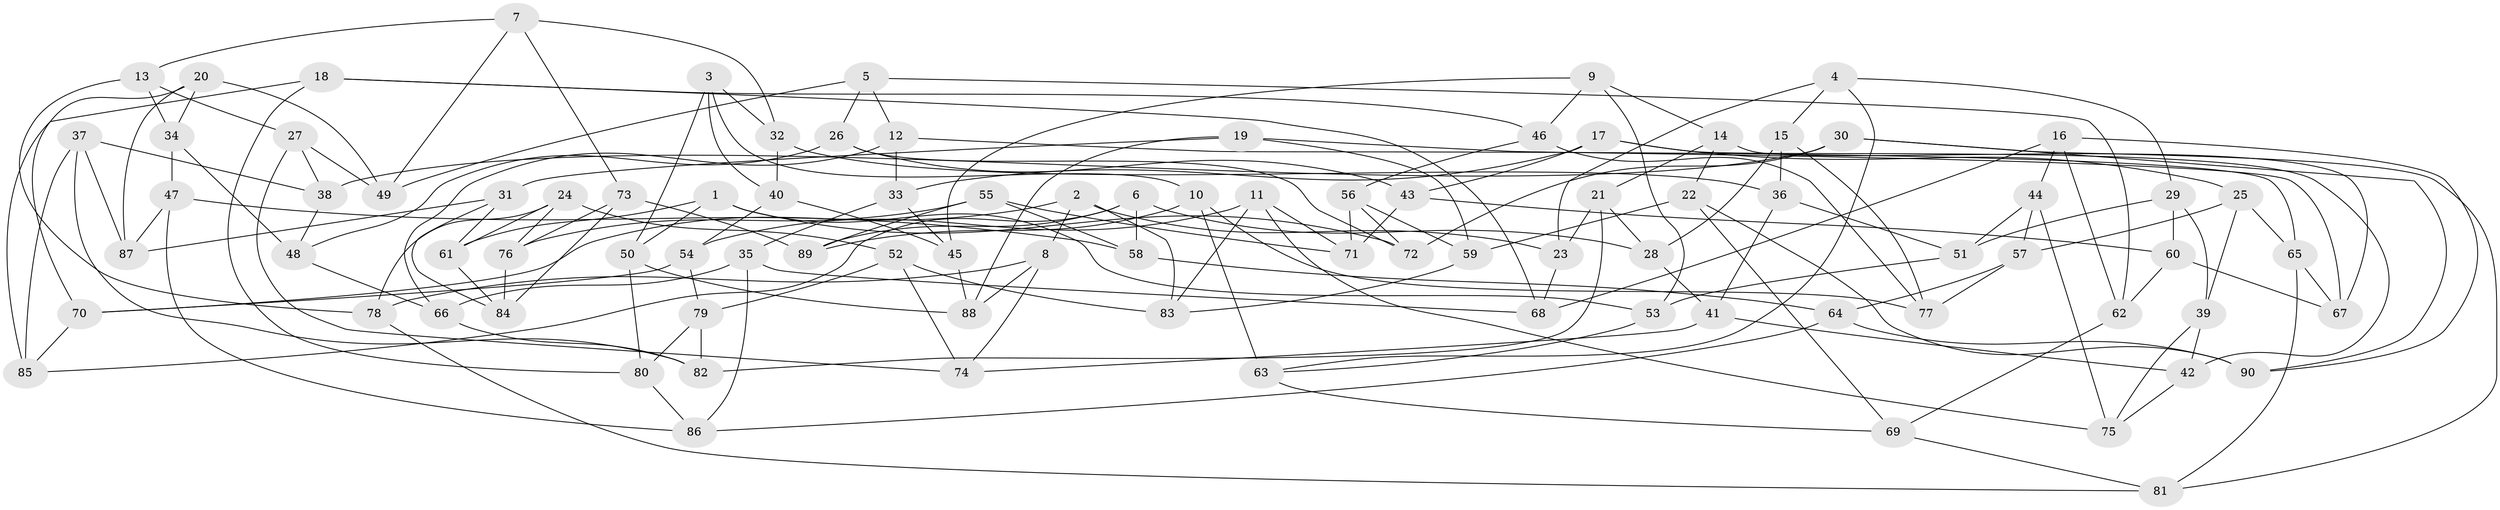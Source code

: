 // coarse degree distribution, {10: 0.018518518518518517, 6: 0.2037037037037037, 5: 0.037037037037037035, 12: 0.037037037037037035, 4: 0.5740740740740741, 8: 0.05555555555555555, 11: 0.018518518518518517, 3: 0.05555555555555555}
// Generated by graph-tools (version 1.1) at 2025/20/03/04/25 18:20:50]
// undirected, 90 vertices, 180 edges
graph export_dot {
graph [start="1"]
  node [color=gray90,style=filled];
  1;
  2;
  3;
  4;
  5;
  6;
  7;
  8;
  9;
  10;
  11;
  12;
  13;
  14;
  15;
  16;
  17;
  18;
  19;
  20;
  21;
  22;
  23;
  24;
  25;
  26;
  27;
  28;
  29;
  30;
  31;
  32;
  33;
  34;
  35;
  36;
  37;
  38;
  39;
  40;
  41;
  42;
  43;
  44;
  45;
  46;
  47;
  48;
  49;
  50;
  51;
  52;
  53;
  54;
  55;
  56;
  57;
  58;
  59;
  60;
  61;
  62;
  63;
  64;
  65;
  66;
  67;
  68;
  69;
  70;
  71;
  72;
  73;
  74;
  75;
  76;
  77;
  78;
  79;
  80;
  81;
  82;
  83;
  84;
  85;
  86;
  87;
  88;
  89;
  90;
  1 -- 61;
  1 -- 72;
  1 -- 50;
  1 -- 53;
  2 -- 70;
  2 -- 8;
  2 -- 83;
  2 -- 23;
  3 -- 32;
  3 -- 50;
  3 -- 40;
  3 -- 10;
  4 -- 15;
  4 -- 23;
  4 -- 63;
  4 -- 29;
  5 -- 62;
  5 -- 12;
  5 -- 49;
  5 -- 26;
  6 -- 28;
  6 -- 89;
  6 -- 58;
  6 -- 85;
  7 -- 13;
  7 -- 49;
  7 -- 73;
  7 -- 32;
  8 -- 78;
  8 -- 88;
  8 -- 74;
  9 -- 46;
  9 -- 14;
  9 -- 45;
  9 -- 53;
  10 -- 77;
  10 -- 89;
  10 -- 63;
  11 -- 71;
  11 -- 54;
  11 -- 83;
  11 -- 75;
  12 -- 33;
  12 -- 65;
  12 -- 66;
  13 -- 27;
  13 -- 78;
  13 -- 34;
  14 -- 67;
  14 -- 21;
  14 -- 22;
  15 -- 36;
  15 -- 28;
  15 -- 77;
  16 -- 90;
  16 -- 68;
  16 -- 62;
  16 -- 44;
  17 -- 42;
  17 -- 33;
  17 -- 25;
  17 -- 43;
  18 -- 80;
  18 -- 46;
  18 -- 85;
  18 -- 68;
  19 -- 67;
  19 -- 88;
  19 -- 59;
  19 -- 31;
  20 -- 49;
  20 -- 87;
  20 -- 34;
  20 -- 70;
  21 -- 82;
  21 -- 28;
  21 -- 23;
  22 -- 90;
  22 -- 59;
  22 -- 69;
  23 -- 68;
  24 -- 78;
  24 -- 61;
  24 -- 52;
  24 -- 76;
  25 -- 57;
  25 -- 39;
  25 -- 65;
  26 -- 48;
  26 -- 43;
  26 -- 72;
  27 -- 38;
  27 -- 49;
  27 -- 74;
  28 -- 41;
  29 -- 39;
  29 -- 60;
  29 -- 51;
  30 -- 81;
  30 -- 72;
  30 -- 38;
  30 -- 90;
  31 -- 87;
  31 -- 84;
  31 -- 61;
  32 -- 40;
  32 -- 36;
  33 -- 45;
  33 -- 35;
  34 -- 47;
  34 -- 48;
  35 -- 68;
  35 -- 86;
  35 -- 66;
  36 -- 51;
  36 -- 41;
  37 -- 85;
  37 -- 82;
  37 -- 38;
  37 -- 87;
  38 -- 48;
  39 -- 75;
  39 -- 42;
  40 -- 54;
  40 -- 45;
  41 -- 42;
  41 -- 74;
  42 -- 75;
  43 -- 71;
  43 -- 60;
  44 -- 51;
  44 -- 57;
  44 -- 75;
  45 -- 88;
  46 -- 77;
  46 -- 56;
  47 -- 87;
  47 -- 86;
  47 -- 58;
  48 -- 66;
  50 -- 80;
  50 -- 88;
  51 -- 53;
  52 -- 79;
  52 -- 74;
  52 -- 83;
  53 -- 63;
  54 -- 79;
  54 -- 70;
  55 -- 58;
  55 -- 71;
  55 -- 76;
  55 -- 89;
  56 -- 71;
  56 -- 72;
  56 -- 59;
  57 -- 77;
  57 -- 64;
  58 -- 64;
  59 -- 83;
  60 -- 67;
  60 -- 62;
  61 -- 84;
  62 -- 69;
  63 -- 69;
  64 -- 86;
  64 -- 90;
  65 -- 81;
  65 -- 67;
  66 -- 82;
  69 -- 81;
  70 -- 85;
  73 -- 84;
  73 -- 76;
  73 -- 89;
  76 -- 84;
  78 -- 81;
  79 -- 80;
  79 -- 82;
  80 -- 86;
}
